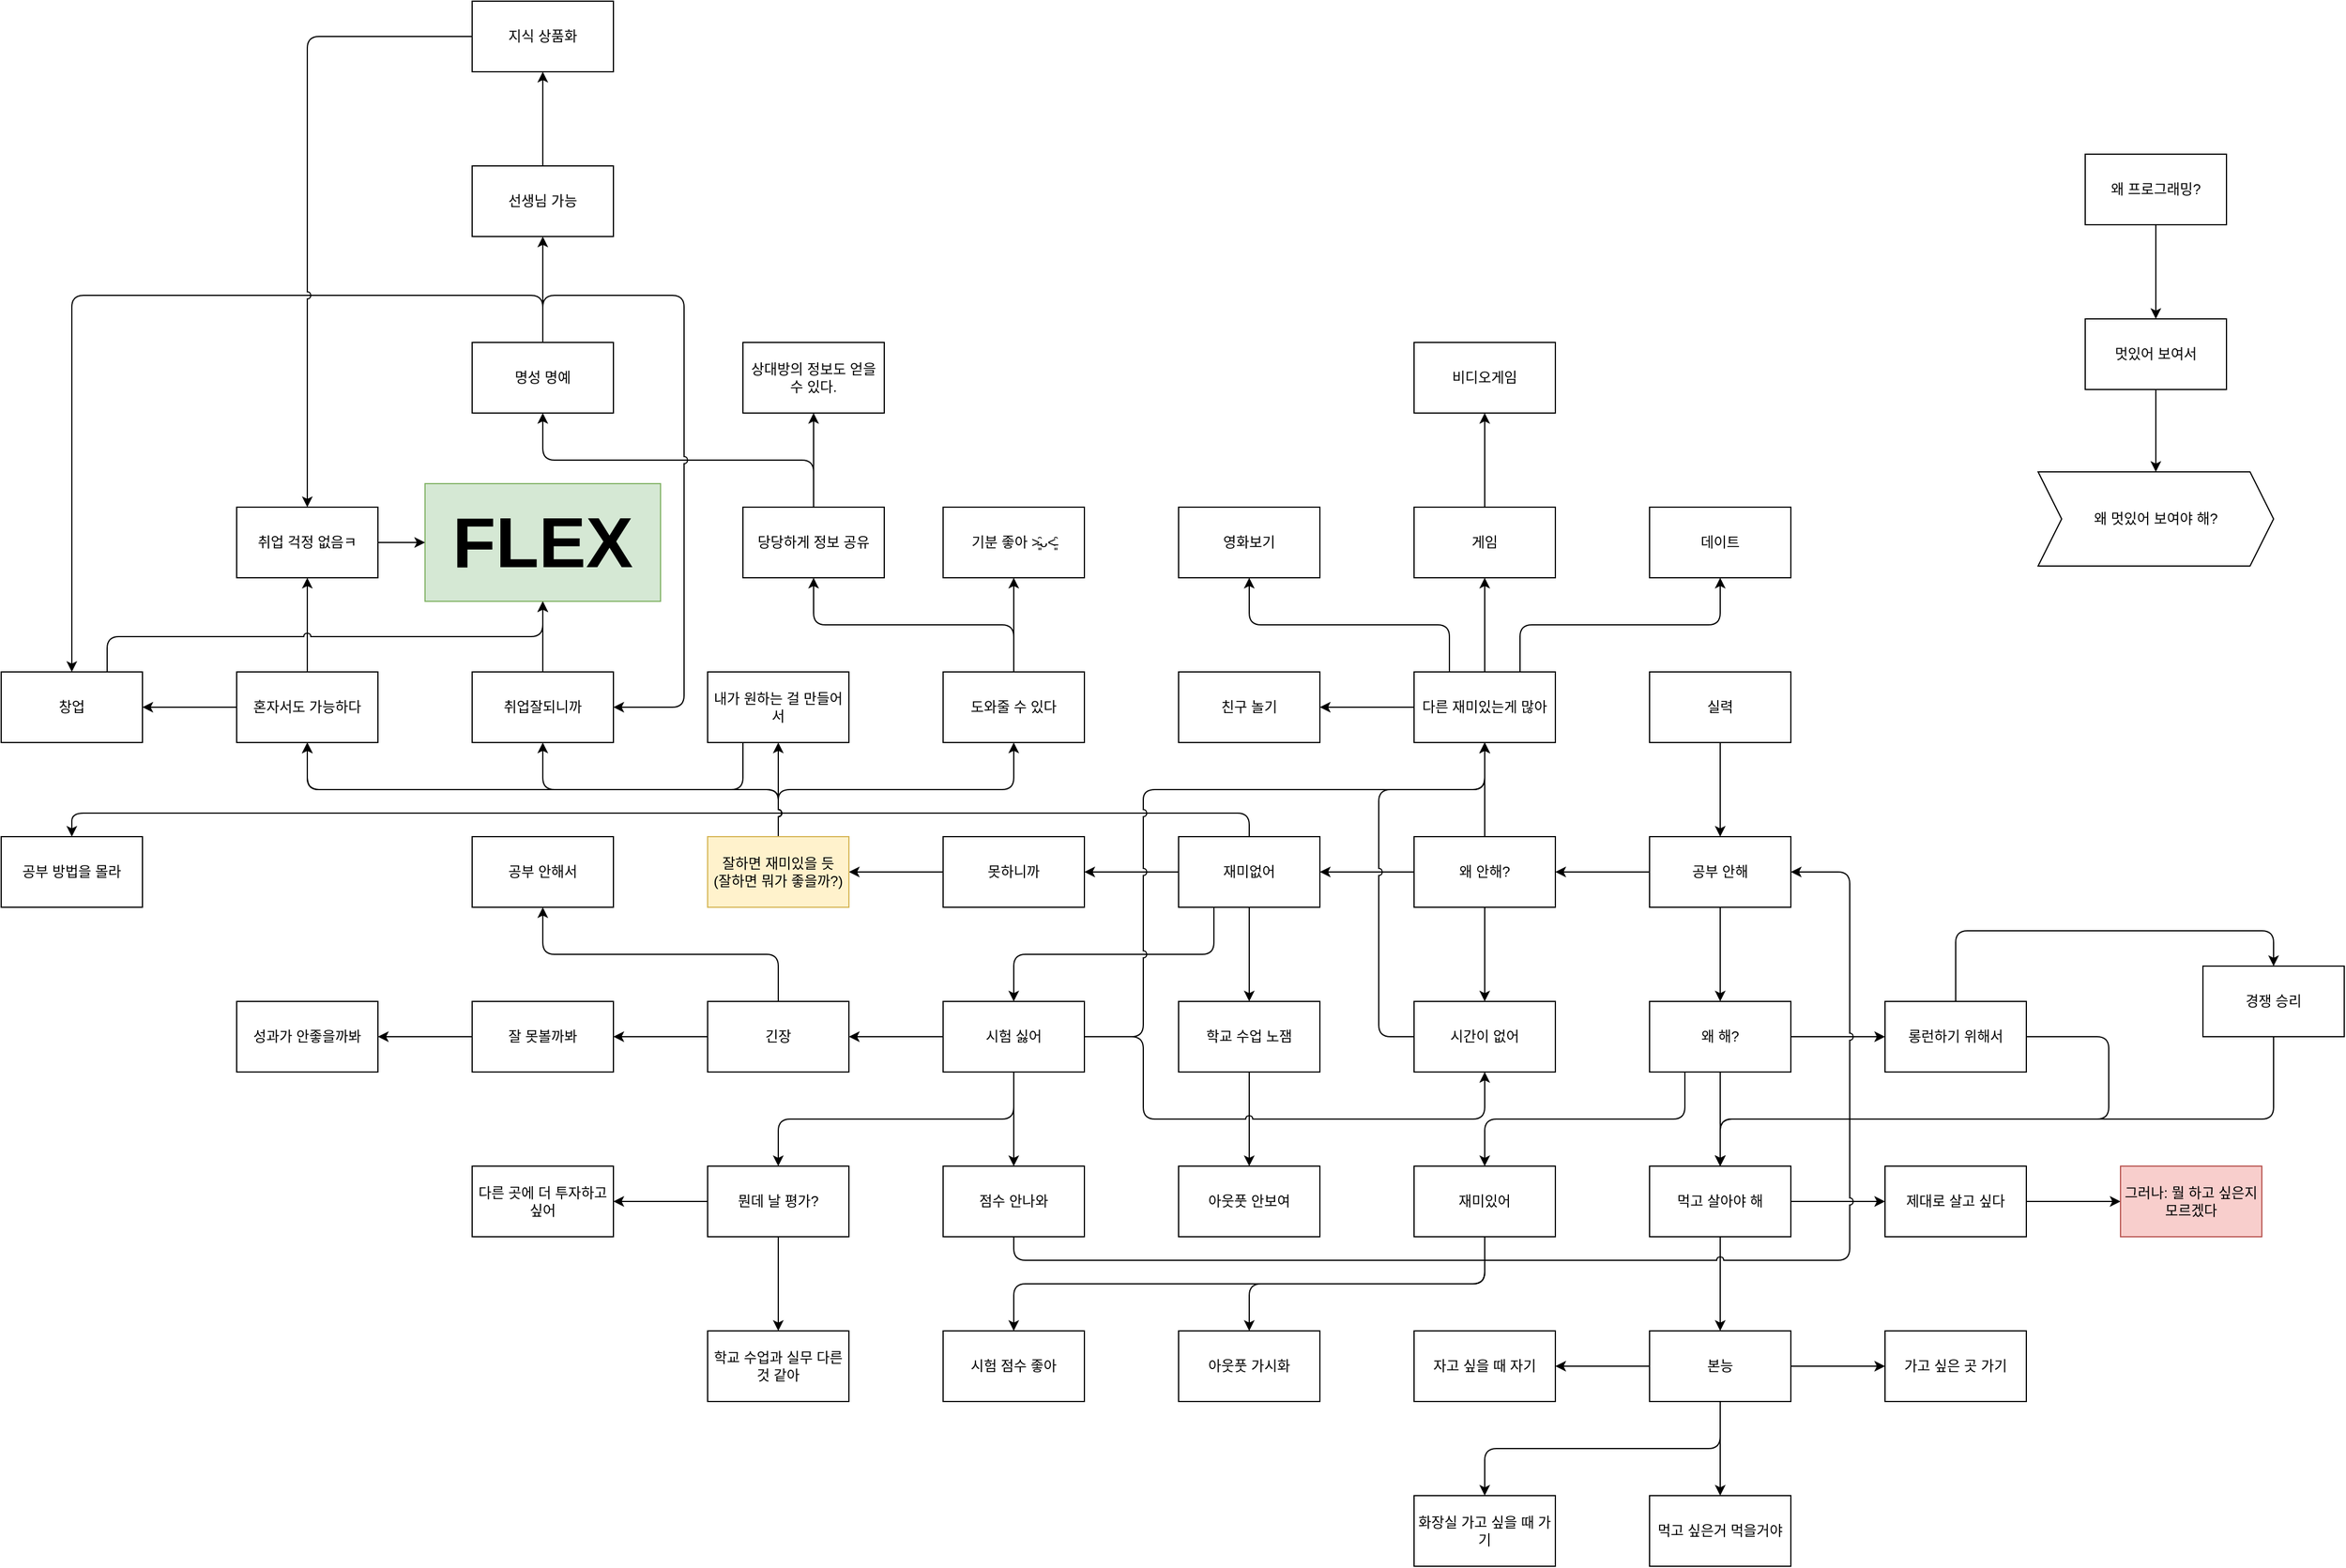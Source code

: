 <mxfile version="14.4.9" type="device"><diagram id="JPXVXQhIoLzRGJiNxMO3" name="Page-1"><mxGraphModel dx="5154" dy="897" grid="1" gridSize="10" guides="1" tooltips="1" connect="1" arrows="1" fold="1" page="1" pageScale="1" pageWidth="1200" pageHeight="1600" math="0" shadow="0"><root><mxCell id="0"/><mxCell id="1" value="Base" style="" parent="0"/><mxCell id="NRUyum9-wbXjrjiuYs28-211" value="List" style="" parent="0"/><mxCell id="NRUyum9-wbXjrjiuYs28-20" value="Title Bar" style="" parent="0"/><mxCell id="NRUyum9-wbXjrjiuYs28-54" value="Result View" style="" parent="0"/><mxCell id="NRUyum9-wbXjrjiuYs28-57" value="Player Bar" style="" parent="0"/><mxCell id="NRUyum9-wbXjrjiuYs28-207" value="Note" style="" parent="0"/><mxCell id="vNeQQAdPaqQqoG4cus8B-3" value="" style="edgeStyle=orthogonalEdgeStyle;rounded=0;orthogonalLoop=1;jettySize=auto;html=1;" parent="NRUyum9-wbXjrjiuYs28-207" source="vNeQQAdPaqQqoG4cus8B-1" target="vNeQQAdPaqQqoG4cus8B-2" edge="1"><mxGeometry relative="1" as="geometry"/></mxCell><mxCell id="vNeQQAdPaqQqoG4cus8B-1" value="실력" style="whiteSpace=wrap;html=1;" parent="NRUyum9-wbXjrjiuYs28-207" vertex="1"><mxGeometry x="-1310" y="660" width="120" height="60" as="geometry"/></mxCell><mxCell id="vNeQQAdPaqQqoG4cus8B-5" value="" style="edgeStyle=orthogonalEdgeStyle;rounded=0;orthogonalLoop=1;jettySize=auto;html=1;" parent="NRUyum9-wbXjrjiuYs28-207" source="vNeQQAdPaqQqoG4cus8B-2" target="vNeQQAdPaqQqoG4cus8B-4" edge="1"><mxGeometry relative="1" as="geometry"/></mxCell><mxCell id="vNeQQAdPaqQqoG4cus8B-7" value="" style="edgeStyle=orthogonalEdgeStyle;rounded=0;orthogonalLoop=1;jettySize=auto;html=1;" parent="NRUyum9-wbXjrjiuYs28-207" source="vNeQQAdPaqQqoG4cus8B-2" target="vNeQQAdPaqQqoG4cus8B-6" edge="1"><mxGeometry relative="1" as="geometry"/></mxCell><mxCell id="vNeQQAdPaqQqoG4cus8B-2" value="공부 안해" style="whiteSpace=wrap;html=1;" parent="NRUyum9-wbXjrjiuYs28-207" vertex="1"><mxGeometry x="-1310" y="800" width="120" height="60" as="geometry"/></mxCell><mxCell id="vNeQQAdPaqQqoG4cus8B-35" value="" style="edgeStyle=orthogonalEdgeStyle;rounded=1;orthogonalLoop=1;jettySize=auto;html=1;" parent="NRUyum9-wbXjrjiuYs28-207" source="vNeQQAdPaqQqoG4cus8B-4" target="vNeQQAdPaqQqoG4cus8B-34" edge="1"><mxGeometry relative="1" as="geometry"/></mxCell><mxCell id="vNeQQAdPaqQqoG4cus8B-37" value="" style="edgeStyle=orthogonalEdgeStyle;rounded=1;orthogonalLoop=1;jettySize=auto;html=1;" parent="NRUyum9-wbXjrjiuYs28-207" source="vNeQQAdPaqQqoG4cus8B-4" target="vNeQQAdPaqQqoG4cus8B-36" edge="1"><mxGeometry relative="1" as="geometry"/></mxCell><mxCell id="vNeQQAdPaqQqoG4cus8B-39" value="" style="edgeStyle=orthogonalEdgeStyle;rounded=1;orthogonalLoop=1;jettySize=auto;html=1;" parent="NRUyum9-wbXjrjiuYs28-207" source="vNeQQAdPaqQqoG4cus8B-4" target="vNeQQAdPaqQqoG4cus8B-38" edge="1"><mxGeometry relative="1" as="geometry"/></mxCell><mxCell id="vNeQQAdPaqQqoG4cus8B-4" value="왜 안해?" style="whiteSpace=wrap;html=1;" parent="NRUyum9-wbXjrjiuYs28-207" vertex="1"><mxGeometry x="-1510" y="800" width="120" height="60" as="geometry"/></mxCell><mxCell id="vNeQQAdPaqQqoG4cus8B-9" value="" style="edgeStyle=orthogonalEdgeStyle;rounded=0;orthogonalLoop=1;jettySize=auto;html=1;" parent="NRUyum9-wbXjrjiuYs28-207" source="vNeQQAdPaqQqoG4cus8B-6" target="vNeQQAdPaqQqoG4cus8B-8" edge="1"><mxGeometry relative="1" as="geometry"/></mxCell><mxCell id="vNeQQAdPaqQqoG4cus8B-28" value="" style="edgeStyle=orthogonalEdgeStyle;rounded=0;orthogonalLoop=1;jettySize=auto;html=1;" parent="NRUyum9-wbXjrjiuYs28-207" source="vNeQQAdPaqQqoG4cus8B-6" target="vNeQQAdPaqQqoG4cus8B-27" edge="1"><mxGeometry relative="1" as="geometry"/></mxCell><mxCell id="vNeQQAdPaqQqoG4cus8B-68" value="" style="edgeStyle=orthogonalEdgeStyle;rounded=1;jumpStyle=arc;orthogonalLoop=1;jettySize=auto;html=1;strokeColor=#000000;" parent="NRUyum9-wbXjrjiuYs28-207" source="vNeQQAdPaqQqoG4cus8B-6" target="vNeQQAdPaqQqoG4cus8B-69" edge="1"><mxGeometry relative="1" as="geometry"><mxPoint x="-1370" y="1090" as="targetPoint"/><Array as="points"><mxPoint x="-1280" y="1040"/><mxPoint x="-1450" y="1040"/></Array></mxGeometry></mxCell><mxCell id="vNeQQAdPaqQqoG4cus8B-6" value="왜 해?" style="whiteSpace=wrap;html=1;" parent="NRUyum9-wbXjrjiuYs28-207" vertex="1"><mxGeometry x="-1310" y="940" width="120" height="60" as="geometry"/></mxCell><mxCell id="vNeQQAdPaqQqoG4cus8B-11" value="" style="edgeStyle=orthogonalEdgeStyle;rounded=0;orthogonalLoop=1;jettySize=auto;html=1;" parent="NRUyum9-wbXjrjiuYs28-207" source="vNeQQAdPaqQqoG4cus8B-8" target="vNeQQAdPaqQqoG4cus8B-10" edge="1"><mxGeometry relative="1" as="geometry"/></mxCell><mxCell id="vNeQQAdPaqQqoG4cus8B-13" value="" style="edgeStyle=orthogonalEdgeStyle;rounded=0;orthogonalLoop=1;jettySize=auto;html=1;" parent="NRUyum9-wbXjrjiuYs28-207" source="vNeQQAdPaqQqoG4cus8B-8" target="vNeQQAdPaqQqoG4cus8B-12" edge="1"><mxGeometry relative="1" as="geometry"/></mxCell><mxCell id="vNeQQAdPaqQqoG4cus8B-8" value="먹고 살아야 해" style="whiteSpace=wrap;html=1;" parent="NRUyum9-wbXjrjiuYs28-207" vertex="1"><mxGeometry x="-1310" y="1080" width="120" height="60" as="geometry"/></mxCell><mxCell id="vNeQQAdPaqQqoG4cus8B-22" value="" style="edgeStyle=orthogonalEdgeStyle;rounded=0;orthogonalLoop=1;jettySize=auto;html=1;" parent="NRUyum9-wbXjrjiuYs28-207" source="vNeQQAdPaqQqoG4cus8B-10" target="vNeQQAdPaqQqoG4cus8B-21" edge="1"><mxGeometry relative="1" as="geometry"/></mxCell><mxCell id="vNeQQAdPaqQqoG4cus8B-24" value="" style="edgeStyle=orthogonalEdgeStyle;rounded=0;orthogonalLoop=1;jettySize=auto;html=1;" parent="NRUyum9-wbXjrjiuYs28-207" source="vNeQQAdPaqQqoG4cus8B-10" target="vNeQQAdPaqQqoG4cus8B-23" edge="1"><mxGeometry relative="1" as="geometry"/></mxCell><mxCell id="vNeQQAdPaqQqoG4cus8B-26" value="" style="edgeStyle=orthogonalEdgeStyle;rounded=0;orthogonalLoop=1;jettySize=auto;html=1;" parent="NRUyum9-wbXjrjiuYs28-207" source="vNeQQAdPaqQqoG4cus8B-10" target="vNeQQAdPaqQqoG4cus8B-25" edge="1"><mxGeometry relative="1" as="geometry"/></mxCell><mxCell id="vNeQQAdPaqQqoG4cus8B-131" style="edgeStyle=orthogonalEdgeStyle;rounded=1;jumpStyle=arc;orthogonalLoop=1;jettySize=auto;html=1;exitX=0.5;exitY=1;exitDx=0;exitDy=0;strokeColor=#000000;fontSize=12;" parent="NRUyum9-wbXjrjiuYs28-207" source="vNeQQAdPaqQqoG4cus8B-10" target="vNeQQAdPaqQqoG4cus8B-130" edge="1"><mxGeometry relative="1" as="geometry"/></mxCell><mxCell id="vNeQQAdPaqQqoG4cus8B-10" value="본능" style="whiteSpace=wrap;html=1;" parent="NRUyum9-wbXjrjiuYs28-207" vertex="1"><mxGeometry x="-1310" y="1220" width="120" height="60" as="geometry"/></mxCell><mxCell id="vNeQQAdPaqQqoG4cus8B-20" value="" style="edgeStyle=orthogonalEdgeStyle;rounded=0;orthogonalLoop=1;jettySize=auto;html=1;" parent="NRUyum9-wbXjrjiuYs28-207" source="vNeQQAdPaqQqoG4cus8B-12" target="vNeQQAdPaqQqoG4cus8B-19" edge="1"><mxGeometry relative="1" as="geometry"/></mxCell><mxCell id="vNeQQAdPaqQqoG4cus8B-12" value="제대로 살고 싶다" style="whiteSpace=wrap;html=1;" parent="NRUyum9-wbXjrjiuYs28-207" vertex="1"><mxGeometry x="-1110" y="1080" width="120" height="60" as="geometry"/></mxCell><mxCell id="vNeQQAdPaqQqoG4cus8B-16" value="" style="edgeStyle=orthogonalEdgeStyle;rounded=0;orthogonalLoop=1;jettySize=auto;html=1;" parent="NRUyum9-wbXjrjiuYs28-207" source="vNeQQAdPaqQqoG4cus8B-14" target="vNeQQAdPaqQqoG4cus8B-15" edge="1"><mxGeometry relative="1" as="geometry"/></mxCell><mxCell id="vNeQQAdPaqQqoG4cus8B-14" value="왜 프로그래밍?" style="whiteSpace=wrap;html=1;" parent="NRUyum9-wbXjrjiuYs28-207" vertex="1"><mxGeometry x="-940" y="220" width="120" height="60" as="geometry"/></mxCell><mxCell id="vNeQQAdPaqQqoG4cus8B-18" value="" style="edgeStyle=orthogonalEdgeStyle;rounded=0;orthogonalLoop=1;jettySize=auto;html=1;" parent="NRUyum9-wbXjrjiuYs28-207" source="vNeQQAdPaqQqoG4cus8B-15" target="vNeQQAdPaqQqoG4cus8B-17" edge="1"><mxGeometry relative="1" as="geometry"/></mxCell><mxCell id="vNeQQAdPaqQqoG4cus8B-15" value="멋있어 보여서" style="whiteSpace=wrap;html=1;" parent="NRUyum9-wbXjrjiuYs28-207" vertex="1"><mxGeometry x="-940" y="360" width="120" height="60" as="geometry"/></mxCell><mxCell id="vNeQQAdPaqQqoG4cus8B-17" value="왜 멋있어 보여야 해?" style="shape=step;perimeter=stepPerimeter;whiteSpace=wrap;html=1;fixedSize=1;" parent="NRUyum9-wbXjrjiuYs28-207" vertex="1"><mxGeometry x="-980" y="490" width="200" height="80" as="geometry"/></mxCell><mxCell id="vNeQQAdPaqQqoG4cus8B-19" value="그러나: 뭘 하고 싶은지 모르겠다" style="whiteSpace=wrap;html=1;fillColor=#f8cecc;strokeColor=#b85450;" parent="NRUyum9-wbXjrjiuYs28-207" vertex="1"><mxGeometry x="-910" y="1080" width="120" height="60" as="geometry"/></mxCell><mxCell id="vNeQQAdPaqQqoG4cus8B-21" value="먹고 싶은거 먹을거야" style="whiteSpace=wrap;html=1;" parent="NRUyum9-wbXjrjiuYs28-207" vertex="1"><mxGeometry x="-1310" y="1360" width="120" height="60" as="geometry"/></mxCell><mxCell id="vNeQQAdPaqQqoG4cus8B-23" value="가고 싶은 곳 가기" style="whiteSpace=wrap;html=1;" parent="NRUyum9-wbXjrjiuYs28-207" vertex="1"><mxGeometry x="-1110" y="1220" width="120" height="60" as="geometry"/></mxCell><mxCell id="vNeQQAdPaqQqoG4cus8B-25" value="자고 싶을 때 자기" style="whiteSpace=wrap;html=1;" parent="NRUyum9-wbXjrjiuYs28-207" vertex="1"><mxGeometry x="-1510" y="1220" width="120" height="60" as="geometry"/></mxCell><mxCell id="vNeQQAdPaqQqoG4cus8B-30" value="" style="edgeStyle=orthogonalEdgeStyle;rounded=1;orthogonalLoop=1;jettySize=auto;html=1;" parent="NRUyum9-wbXjrjiuYs28-207" source="vNeQQAdPaqQqoG4cus8B-27" target="vNeQQAdPaqQqoG4cus8B-8" edge="1"><mxGeometry relative="1" as="geometry"><mxPoint x="-910" y="970" as="targetPoint"/><Array as="points"><mxPoint x="-920" y="970"/><mxPoint x="-920" y="1040"/><mxPoint x="-1250" y="1040"/></Array></mxGeometry></mxCell><mxCell id="vNeQQAdPaqQqoG4cus8B-32" value="" style="edgeStyle=orthogonalEdgeStyle;rounded=1;orthogonalLoop=1;jettySize=auto;html=1;" parent="NRUyum9-wbXjrjiuYs28-207" source="vNeQQAdPaqQqoG4cus8B-27" target="vNeQQAdPaqQqoG4cus8B-31" edge="1"><mxGeometry relative="1" as="geometry"><Array as="points"><mxPoint x="-1050" y="880"/><mxPoint x="-780" y="880"/></Array></mxGeometry></mxCell><mxCell id="vNeQQAdPaqQqoG4cus8B-27" value="롱런하기 위해서" style="whiteSpace=wrap;html=1;" parent="NRUyum9-wbXjrjiuYs28-207" vertex="1"><mxGeometry x="-1110" y="940" width="120" height="60" as="geometry"/></mxCell><mxCell id="vNeQQAdPaqQqoG4cus8B-33" style="edgeStyle=orthogonalEdgeStyle;rounded=1;orthogonalLoop=1;jettySize=auto;html=1;exitX=0.5;exitY=1;exitDx=0;exitDy=0;" parent="NRUyum9-wbXjrjiuYs28-207" source="vNeQQAdPaqQqoG4cus8B-31" target="vNeQQAdPaqQqoG4cus8B-8" edge="1"><mxGeometry relative="1" as="geometry"><Array as="points"><mxPoint x="-780" y="1040"/><mxPoint x="-1250" y="1040"/></Array></mxGeometry></mxCell><mxCell id="vNeQQAdPaqQqoG4cus8B-31" value="경쟁 승리" style="whiteSpace=wrap;html=1;" parent="NRUyum9-wbXjrjiuYs28-207" vertex="1"><mxGeometry x="-840" y="910" width="120" height="60" as="geometry"/></mxCell><mxCell id="vNeQQAdPaqQqoG4cus8B-56" value="" style="edgeStyle=orthogonalEdgeStyle;rounded=1;jumpStyle=arc;orthogonalLoop=1;jettySize=auto;html=1;strokeColor=#000000;" parent="NRUyum9-wbXjrjiuYs28-207" source="vNeQQAdPaqQqoG4cus8B-34" target="vNeQQAdPaqQqoG4cus8B-55" edge="1"><mxGeometry relative="1" as="geometry"/></mxCell><mxCell id="vNeQQAdPaqQqoG4cus8B-60" value="" style="edgeStyle=orthogonalEdgeStyle;rounded=1;jumpStyle=arc;orthogonalLoop=1;jettySize=auto;html=1;strokeColor=#000000;" parent="NRUyum9-wbXjrjiuYs28-207" source="vNeQQAdPaqQqoG4cus8B-34" target="vNeQQAdPaqQqoG4cus8B-59" edge="1"><mxGeometry relative="1" as="geometry"/></mxCell><mxCell id="vNeQQAdPaqQqoG4cus8B-61" style="edgeStyle=orthogonalEdgeStyle;rounded=1;jumpStyle=arc;orthogonalLoop=1;jettySize=auto;html=1;exitX=0.25;exitY=1;exitDx=0;exitDy=0;strokeColor=#000000;" parent="NRUyum9-wbXjrjiuYs28-207" source="vNeQQAdPaqQqoG4cus8B-34" target="vNeQQAdPaqQqoG4cus8B-63" edge="1"><mxGeometry relative="1" as="geometry"><mxPoint x="-1840" y="950" as="targetPoint"/></mxGeometry></mxCell><mxCell id="vNeQQAdPaqQqoG4cus8B-132" value="" style="edgeStyle=orthogonalEdgeStyle;rounded=1;jumpStyle=arc;orthogonalLoop=1;jettySize=auto;html=1;strokeColor=#000000;fontSize=12;" parent="NRUyum9-wbXjrjiuYs28-207" source="vNeQQAdPaqQqoG4cus8B-34" target="vNeQQAdPaqQqoG4cus8B-133" edge="1"><mxGeometry relative="1" as="geometry"><mxPoint x="-2500" y="820" as="targetPoint"/><Array as="points"><mxPoint x="-1650" y="780"/><mxPoint x="-2650" y="780"/></Array></mxGeometry></mxCell><mxCell id="vNeQQAdPaqQqoG4cus8B-34" value="재미없어" style="whiteSpace=wrap;html=1;" parent="NRUyum9-wbXjrjiuYs28-207" vertex="1"><mxGeometry x="-1710" y="800" width="120" height="60" as="geometry"/></mxCell><mxCell id="vNeQQAdPaqQqoG4cus8B-54" style="edgeStyle=orthogonalEdgeStyle;rounded=1;orthogonalLoop=1;jettySize=auto;html=1;exitX=0;exitY=0.5;exitDx=0;exitDy=0;jumpStyle=arc;" parent="NRUyum9-wbXjrjiuYs28-207" source="vNeQQAdPaqQqoG4cus8B-36" target="vNeQQAdPaqQqoG4cus8B-38" edge="1"><mxGeometry relative="1" as="geometry"><Array as="points"><mxPoint x="-1540" y="970"/><mxPoint x="-1540" y="760"/><mxPoint x="-1450" y="760"/></Array></mxGeometry></mxCell><mxCell id="vNeQQAdPaqQqoG4cus8B-36" value="시간이 없어" style="whiteSpace=wrap;html=1;" parent="NRUyum9-wbXjrjiuYs28-207" vertex="1"><mxGeometry x="-1510" y="940" width="120" height="60" as="geometry"/></mxCell><mxCell id="vNeQQAdPaqQqoG4cus8B-42" value="" style="edgeStyle=orthogonalEdgeStyle;rounded=1;orthogonalLoop=1;jettySize=auto;html=1;" parent="NRUyum9-wbXjrjiuYs28-207" source="vNeQQAdPaqQqoG4cus8B-38" target="vNeQQAdPaqQqoG4cus8B-41" edge="1"><mxGeometry relative="1" as="geometry"/></mxCell><mxCell id="vNeQQAdPaqQqoG4cus8B-48" value="" style="edgeStyle=orthogonalEdgeStyle;rounded=1;orthogonalLoop=1;jettySize=auto;html=1;" parent="NRUyum9-wbXjrjiuYs28-207" source="vNeQQAdPaqQqoG4cus8B-38" target="vNeQQAdPaqQqoG4cus8B-47" edge="1"><mxGeometry relative="1" as="geometry"/></mxCell><mxCell id="vNeQQAdPaqQqoG4cus8B-50" style="edgeStyle=orthogonalEdgeStyle;rounded=1;orthogonalLoop=1;jettySize=auto;html=1;exitX=0.25;exitY=0;exitDx=0;exitDy=0;" parent="NRUyum9-wbXjrjiuYs28-207" source="vNeQQAdPaqQqoG4cus8B-38" target="vNeQQAdPaqQqoG4cus8B-51" edge="1"><mxGeometry relative="1" as="geometry"><mxPoint x="-1650" y="580" as="targetPoint"/></mxGeometry></mxCell><mxCell id="vNeQQAdPaqQqoG4cus8B-53" style="edgeStyle=orthogonalEdgeStyle;rounded=1;orthogonalLoop=1;jettySize=auto;html=1;exitX=0.75;exitY=0;exitDx=0;exitDy=0;" parent="NRUyum9-wbXjrjiuYs28-207" source="vNeQQAdPaqQqoG4cus8B-38" target="vNeQQAdPaqQqoG4cus8B-52" edge="1"><mxGeometry relative="1" as="geometry"/></mxCell><mxCell id="vNeQQAdPaqQqoG4cus8B-38" value="다른 재미있는게 많아" style="whiteSpace=wrap;html=1;" parent="NRUyum9-wbXjrjiuYs28-207" vertex="1"><mxGeometry x="-1510" y="660" width="120" height="60" as="geometry"/></mxCell><mxCell id="vNeQQAdPaqQqoG4cus8B-44" value="" style="edgeStyle=orthogonalEdgeStyle;rounded=1;orthogonalLoop=1;jettySize=auto;html=1;" parent="NRUyum9-wbXjrjiuYs28-207" source="vNeQQAdPaqQqoG4cus8B-41" target="vNeQQAdPaqQqoG4cus8B-43" edge="1"><mxGeometry relative="1" as="geometry"/></mxCell><mxCell id="vNeQQAdPaqQqoG4cus8B-41" value="게임" style="whiteSpace=wrap;html=1;" parent="NRUyum9-wbXjrjiuYs28-207" vertex="1"><mxGeometry x="-1510" y="520" width="120" height="60" as="geometry"/></mxCell><mxCell id="vNeQQAdPaqQqoG4cus8B-43" value="비디오게임" style="whiteSpace=wrap;html=1;" parent="NRUyum9-wbXjrjiuYs28-207" vertex="1"><mxGeometry x="-1510" y="380" width="120" height="60" as="geometry"/></mxCell><mxCell id="vNeQQAdPaqQqoG4cus8B-47" value="친구 놀기" style="whiteSpace=wrap;html=1;" parent="NRUyum9-wbXjrjiuYs28-207" vertex="1"><mxGeometry x="-1710" y="660" width="120" height="60" as="geometry"/></mxCell><mxCell id="vNeQQAdPaqQqoG4cus8B-51" value="영화보기" style="whiteSpace=wrap;html=1;" parent="NRUyum9-wbXjrjiuYs28-207" vertex="1"><mxGeometry x="-1710" y="520" width="120" height="60" as="geometry"/></mxCell><mxCell id="vNeQQAdPaqQqoG4cus8B-52" value="데이트" style="whiteSpace=wrap;html=1;" parent="NRUyum9-wbXjrjiuYs28-207" vertex="1"><mxGeometry x="-1310" y="520" width="120" height="60" as="geometry"/></mxCell><mxCell id="vNeQQAdPaqQqoG4cus8B-58" value="" style="edgeStyle=orthogonalEdgeStyle;rounded=1;jumpStyle=arc;orthogonalLoop=1;jettySize=auto;html=1;strokeColor=#000000;" parent="NRUyum9-wbXjrjiuYs28-207" source="vNeQQAdPaqQqoG4cus8B-55" target="vNeQQAdPaqQqoG4cus8B-57" edge="1"><mxGeometry relative="1" as="geometry"/></mxCell><mxCell id="vNeQQAdPaqQqoG4cus8B-55" value="못하니까" style="whiteSpace=wrap;html=1;" parent="NRUyum9-wbXjrjiuYs28-207" vertex="1"><mxGeometry x="-1910" y="800" width="120" height="60" as="geometry"/></mxCell><mxCell id="vNeQQAdPaqQqoG4cus8B-96" style="edgeStyle=orthogonalEdgeStyle;rounded=1;jumpStyle=arc;orthogonalLoop=1;jettySize=auto;html=1;exitX=0.5;exitY=0;exitDx=0;exitDy=0;strokeColor=#000000;" parent="NRUyum9-wbXjrjiuYs28-207" source="vNeQQAdPaqQqoG4cus8B-57" target="vNeQQAdPaqQqoG4cus8B-95" edge="1"><mxGeometry relative="1" as="geometry"/></mxCell><mxCell id="vNeQQAdPaqQqoG4cus8B-98" style="edgeStyle=orthogonalEdgeStyle;rounded=1;jumpStyle=arc;orthogonalLoop=1;jettySize=auto;html=1;exitX=0.5;exitY=0;exitDx=0;exitDy=0;strokeColor=#000000;" parent="NRUyum9-wbXjrjiuYs28-207" source="vNeQQAdPaqQqoG4cus8B-57" target="vNeQQAdPaqQqoG4cus8B-97" edge="1"><mxGeometry relative="1" as="geometry"/></mxCell><mxCell id="vNeQQAdPaqQqoG4cus8B-102" style="edgeStyle=orthogonalEdgeStyle;rounded=1;jumpStyle=arc;orthogonalLoop=1;jettySize=auto;html=1;exitX=0.5;exitY=0;exitDx=0;exitDy=0;strokeColor=#000000;fontSize=12;" parent="NRUyum9-wbXjrjiuYs28-207" source="vNeQQAdPaqQqoG4cus8B-57" target="vNeQQAdPaqQqoG4cus8B-101" edge="1"><mxGeometry relative="1" as="geometry"/></mxCell><mxCell id="vNeQQAdPaqQqoG4cus8B-104" style="edgeStyle=orthogonalEdgeStyle;rounded=1;jumpStyle=arc;orthogonalLoop=1;jettySize=auto;html=1;exitX=0.5;exitY=0;exitDx=0;exitDy=0;strokeColor=#000000;fontSize=12;" parent="NRUyum9-wbXjrjiuYs28-207" source="vNeQQAdPaqQqoG4cus8B-57" target="vNeQQAdPaqQqoG4cus8B-103" edge="1"><mxGeometry relative="1" as="geometry"/></mxCell><mxCell id="vNeQQAdPaqQqoG4cus8B-57" value="잘하면 재미있을 듯&lt;br&gt;(잘하면 뭐가 좋을까?)" style="whiteSpace=wrap;html=1;fillColor=#fff2cc;strokeColor=#d6b656;" parent="NRUyum9-wbXjrjiuYs28-207" vertex="1"><mxGeometry x="-2110" y="800" width="120" height="60" as="geometry"/></mxCell><mxCell id="vNeQQAdPaqQqoG4cus8B-65" value="" style="edgeStyle=orthogonalEdgeStyle;rounded=1;jumpStyle=arc;orthogonalLoop=1;jettySize=auto;html=1;strokeColor=#000000;" parent="NRUyum9-wbXjrjiuYs28-207" source="vNeQQAdPaqQqoG4cus8B-59" target="vNeQQAdPaqQqoG4cus8B-64" edge="1"><mxGeometry relative="1" as="geometry"/></mxCell><mxCell id="vNeQQAdPaqQqoG4cus8B-59" value="학교 수업 노잼" style="whiteSpace=wrap;html=1;" parent="NRUyum9-wbXjrjiuYs28-207" vertex="1"><mxGeometry x="-1710" y="940" width="120" height="60" as="geometry"/></mxCell><mxCell id="vNeQQAdPaqQqoG4cus8B-76" value="" style="edgeStyle=orthogonalEdgeStyle;rounded=1;jumpStyle=arc;orthogonalLoop=1;jettySize=auto;html=1;strokeColor=#000000;" parent="NRUyum9-wbXjrjiuYs28-207" source="vNeQQAdPaqQqoG4cus8B-63" target="vNeQQAdPaqQqoG4cus8B-75" edge="1"><mxGeometry relative="1" as="geometry"/></mxCell><mxCell id="vNeQQAdPaqQqoG4cus8B-78" value="" style="edgeStyle=orthogonalEdgeStyle;rounded=1;jumpStyle=arc;orthogonalLoop=1;jettySize=auto;html=1;strokeColor=#000000;" parent="NRUyum9-wbXjrjiuYs28-207" source="vNeQQAdPaqQqoG4cus8B-63" target="vNeQQAdPaqQqoG4cus8B-77" edge="1"><mxGeometry relative="1" as="geometry"/></mxCell><mxCell id="vNeQQAdPaqQqoG4cus8B-80" style="edgeStyle=orthogonalEdgeStyle;rounded=1;jumpStyle=arc;orthogonalLoop=1;jettySize=auto;html=1;exitX=0.5;exitY=1;exitDx=0;exitDy=0;strokeColor=#000000;" parent="NRUyum9-wbXjrjiuYs28-207" source="vNeQQAdPaqQqoG4cus8B-63" target="vNeQQAdPaqQqoG4cus8B-79" edge="1"><mxGeometry relative="1" as="geometry"/></mxCell><mxCell id="vNeQQAdPaqQqoG4cus8B-81" style="edgeStyle=orthogonalEdgeStyle;rounded=1;jumpStyle=arc;orthogonalLoop=1;jettySize=auto;html=1;strokeColor=#000000;" parent="NRUyum9-wbXjrjiuYs28-207" source="vNeQQAdPaqQqoG4cus8B-63" target="vNeQQAdPaqQqoG4cus8B-38" edge="1"><mxGeometry relative="1" as="geometry"><Array as="points"><mxPoint x="-1740" y="970"/><mxPoint x="-1740" y="760"/><mxPoint x="-1450" y="760"/></Array></mxGeometry></mxCell><mxCell id="vNeQQAdPaqQqoG4cus8B-82" style="edgeStyle=orthogonalEdgeStyle;rounded=1;jumpStyle=arc;orthogonalLoop=1;jettySize=auto;html=1;exitX=1;exitY=0.5;exitDx=0;exitDy=0;strokeColor=#000000;" parent="NRUyum9-wbXjrjiuYs28-207" source="vNeQQAdPaqQqoG4cus8B-63" target="vNeQQAdPaqQqoG4cus8B-36" edge="1"><mxGeometry relative="1" as="geometry"><Array as="points"><mxPoint x="-1740" y="970"/><mxPoint x="-1740" y="1040"/><mxPoint x="-1450" y="1040"/></Array></mxGeometry></mxCell><mxCell id="vNeQQAdPaqQqoG4cus8B-63" value="시험 싫어" style="whiteSpace=wrap;html=1;" parent="NRUyum9-wbXjrjiuYs28-207" vertex="1"><mxGeometry x="-1910" y="940" width="120" height="60" as="geometry"/></mxCell><mxCell id="vNeQQAdPaqQqoG4cus8B-64" value="아웃풋 안보여" style="whiteSpace=wrap;html=1;" parent="NRUyum9-wbXjrjiuYs28-207" vertex="1"><mxGeometry x="-1710" y="1080" width="120" height="60" as="geometry"/></mxCell><mxCell id="vNeQQAdPaqQqoG4cus8B-71" style="edgeStyle=orthogonalEdgeStyle;rounded=1;jumpStyle=arc;orthogonalLoop=1;jettySize=auto;html=1;exitX=0.5;exitY=1;exitDx=0;exitDy=0;strokeColor=#000000;" parent="NRUyum9-wbXjrjiuYs28-207" source="vNeQQAdPaqQqoG4cus8B-69" target="vNeQQAdPaqQqoG4cus8B-72" edge="1"><mxGeometry relative="1" as="geometry"><mxPoint x="-1650" y="1200" as="targetPoint"/><Array as="points"><mxPoint x="-1450" y="1180"/><mxPoint x="-1650" y="1180"/></Array></mxGeometry></mxCell><mxCell id="vNeQQAdPaqQqoG4cus8B-74" style="edgeStyle=orthogonalEdgeStyle;rounded=1;jumpStyle=arc;orthogonalLoop=1;jettySize=auto;html=1;strokeColor=#000000;" parent="NRUyum9-wbXjrjiuYs28-207" source="vNeQQAdPaqQqoG4cus8B-69" target="vNeQQAdPaqQqoG4cus8B-73" edge="1"><mxGeometry relative="1" as="geometry"><Array as="points"><mxPoint x="-1450" y="1180"/><mxPoint x="-1850" y="1180"/></Array></mxGeometry></mxCell><mxCell id="vNeQQAdPaqQqoG4cus8B-69" value="재미있어" style="whiteSpace=wrap;html=1;" parent="NRUyum9-wbXjrjiuYs28-207" vertex="1"><mxGeometry x="-1510" y="1080" width="120" height="60" as="geometry"/></mxCell><mxCell id="vNeQQAdPaqQqoG4cus8B-72" value="아웃풋 가시화" style="whiteSpace=wrap;html=1;" parent="NRUyum9-wbXjrjiuYs28-207" vertex="1"><mxGeometry x="-1710" y="1220" width="120" height="60" as="geometry"/></mxCell><mxCell id="vNeQQAdPaqQqoG4cus8B-73" value="시험 점수 좋아" style="whiteSpace=wrap;html=1;" parent="NRUyum9-wbXjrjiuYs28-207" vertex="1"><mxGeometry x="-1910" y="1220" width="120" height="60" as="geometry"/></mxCell><mxCell id="vNeQQAdPaqQqoG4cus8B-94" style="edgeStyle=orthogonalEdgeStyle;rounded=1;jumpStyle=arc;orthogonalLoop=1;jettySize=auto;html=1;strokeColor=#000000;" parent="NRUyum9-wbXjrjiuYs28-207" source="vNeQQAdPaqQqoG4cus8B-75" target="vNeQQAdPaqQqoG4cus8B-2" edge="1"><mxGeometry relative="1" as="geometry"><Array as="points"><mxPoint x="-1850" y="1160"/><mxPoint x="-1140" y="1160"/><mxPoint x="-1140" y="830"/></Array></mxGeometry></mxCell><mxCell id="vNeQQAdPaqQqoG4cus8B-75" value="점수 안나와" style="whiteSpace=wrap;html=1;" parent="NRUyum9-wbXjrjiuYs28-207" vertex="1"><mxGeometry x="-1910" y="1080" width="120" height="60" as="geometry"/></mxCell><mxCell id="vNeQQAdPaqQqoG4cus8B-88" value="" style="edgeStyle=orthogonalEdgeStyle;rounded=1;jumpStyle=arc;orthogonalLoop=1;jettySize=auto;html=1;strokeColor=#000000;" parent="NRUyum9-wbXjrjiuYs28-207" source="vNeQQAdPaqQqoG4cus8B-77" target="vNeQQAdPaqQqoG4cus8B-87" edge="1"><mxGeometry relative="1" as="geometry"/></mxCell><mxCell id="vNeQQAdPaqQqoG4cus8B-90" style="edgeStyle=orthogonalEdgeStyle;rounded=1;jumpStyle=arc;orthogonalLoop=1;jettySize=auto;html=1;exitX=0.5;exitY=0;exitDx=0;exitDy=0;strokeColor=#000000;" parent="NRUyum9-wbXjrjiuYs28-207" source="vNeQQAdPaqQqoG4cus8B-77" target="vNeQQAdPaqQqoG4cus8B-89" edge="1"><mxGeometry relative="1" as="geometry"/></mxCell><mxCell id="vNeQQAdPaqQqoG4cus8B-77" value="긴장" style="whiteSpace=wrap;html=1;" parent="NRUyum9-wbXjrjiuYs28-207" vertex="1"><mxGeometry x="-2110" y="940" width="120" height="60" as="geometry"/></mxCell><mxCell id="vNeQQAdPaqQqoG4cus8B-84" value="" style="edgeStyle=orthogonalEdgeStyle;rounded=1;jumpStyle=arc;orthogonalLoop=1;jettySize=auto;html=1;strokeColor=#000000;" parent="NRUyum9-wbXjrjiuYs28-207" source="vNeQQAdPaqQqoG4cus8B-79" target="vNeQQAdPaqQqoG4cus8B-83" edge="1"><mxGeometry relative="1" as="geometry"/></mxCell><mxCell id="vNeQQAdPaqQqoG4cus8B-86" value="" style="edgeStyle=orthogonalEdgeStyle;rounded=1;jumpStyle=arc;orthogonalLoop=1;jettySize=auto;html=1;strokeColor=#000000;" parent="NRUyum9-wbXjrjiuYs28-207" source="vNeQQAdPaqQqoG4cus8B-79" target="vNeQQAdPaqQqoG4cus8B-85" edge="1"><mxGeometry relative="1" as="geometry"/></mxCell><mxCell id="vNeQQAdPaqQqoG4cus8B-79" value="뭔데 날 평가?" style="whiteSpace=wrap;html=1;" parent="NRUyum9-wbXjrjiuYs28-207" vertex="1"><mxGeometry x="-2110" y="1080" width="120" height="60" as="geometry"/></mxCell><mxCell id="vNeQQAdPaqQqoG4cus8B-83" value="학교 수업과 실무 다른 것 같아" style="whiteSpace=wrap;html=1;" parent="NRUyum9-wbXjrjiuYs28-207" vertex="1"><mxGeometry x="-2110" y="1220" width="120" height="60" as="geometry"/></mxCell><mxCell id="vNeQQAdPaqQqoG4cus8B-85" value="다른 곳에 더 투자하고 싶어" style="whiteSpace=wrap;html=1;" parent="NRUyum9-wbXjrjiuYs28-207" vertex="1"><mxGeometry x="-2310" y="1080" width="120" height="60" as="geometry"/></mxCell><mxCell id="vNeQQAdPaqQqoG4cus8B-92" value="" style="edgeStyle=orthogonalEdgeStyle;rounded=1;jumpStyle=arc;orthogonalLoop=1;jettySize=auto;html=1;strokeColor=#000000;" parent="NRUyum9-wbXjrjiuYs28-207" source="vNeQQAdPaqQqoG4cus8B-87" target="vNeQQAdPaqQqoG4cus8B-91" edge="1"><mxGeometry relative="1" as="geometry"/></mxCell><mxCell id="vNeQQAdPaqQqoG4cus8B-87" value="잘 못볼까봐" style="whiteSpace=wrap;html=1;" parent="NRUyum9-wbXjrjiuYs28-207" vertex="1"><mxGeometry x="-2310" y="940" width="120" height="60" as="geometry"/></mxCell><mxCell id="vNeQQAdPaqQqoG4cus8B-89" value="공부 안해서" style="whiteSpace=wrap;html=1;" parent="NRUyum9-wbXjrjiuYs28-207" vertex="1"><mxGeometry x="-2310" y="800" width="120" height="60" as="geometry"/></mxCell><mxCell id="vNeQQAdPaqQqoG4cus8B-91" value="성과가 안좋을까봐" style="whiteSpace=wrap;html=1;" parent="NRUyum9-wbXjrjiuYs28-207" vertex="1"><mxGeometry x="-2510" y="940" width="120" height="60" as="geometry"/></mxCell><mxCell id="vNeQQAdPaqQqoG4cus8B-108" style="edgeStyle=orthogonalEdgeStyle;rounded=1;jumpStyle=arc;orthogonalLoop=1;jettySize=auto;html=1;exitX=0.25;exitY=1;exitDx=0;exitDy=0;strokeColor=#000000;fontSize=12;" parent="NRUyum9-wbXjrjiuYs28-207" source="vNeQQAdPaqQqoG4cus8B-95" target="vNeQQAdPaqQqoG4cus8B-103" edge="1"><mxGeometry relative="1" as="geometry"><Array as="points"><mxPoint x="-2080" y="760"/><mxPoint x="-2450" y="760"/></Array></mxGeometry></mxCell><mxCell id="vNeQQAdPaqQqoG4cus8B-95" value="내가 원하는 걸 만들어서" style="whiteSpace=wrap;html=1;" parent="NRUyum9-wbXjrjiuYs28-207" vertex="1"><mxGeometry x="-2110" y="660" width="120" height="60" as="geometry"/></mxCell><mxCell id="vNeQQAdPaqQqoG4cus8B-100" value="" style="edgeStyle=orthogonalEdgeStyle;rounded=1;jumpStyle=arc;orthogonalLoop=1;jettySize=auto;html=1;strokeColor=#000000;" parent="NRUyum9-wbXjrjiuYs28-207" source="vNeQQAdPaqQqoG4cus8B-97" target="vNeQQAdPaqQqoG4cus8B-99" edge="1"><mxGeometry relative="1" as="geometry"/></mxCell><mxCell id="vNeQQAdPaqQqoG4cus8B-97" value="취업잘되니까" style="whiteSpace=wrap;html=1;" parent="NRUyum9-wbXjrjiuYs28-207" vertex="1"><mxGeometry x="-2310" y="660" width="120" height="60" as="geometry"/></mxCell><mxCell id="vNeQQAdPaqQqoG4cus8B-99" value="FLEX" style="whiteSpace=wrap;html=1;fontStyle=1;fontSize=60;fillColor=#d5e8d4;strokeColor=#82b366;" parent="NRUyum9-wbXjrjiuYs28-207" vertex="1"><mxGeometry x="-2350" y="500" width="200" height="100" as="geometry"/></mxCell><mxCell id="vNeQQAdPaqQqoG4cus8B-115" value="" style="edgeStyle=orthogonalEdgeStyle;rounded=1;jumpStyle=arc;orthogonalLoop=1;jettySize=auto;html=1;strokeColor=#000000;fontSize=60;" parent="NRUyum9-wbXjrjiuYs28-207" source="vNeQQAdPaqQqoG4cus8B-101" target="vNeQQAdPaqQqoG4cus8B-114" edge="1"><mxGeometry relative="1" as="geometry"/></mxCell><mxCell id="vNeQQAdPaqQqoG4cus8B-117" style="edgeStyle=orthogonalEdgeStyle;rounded=1;jumpStyle=arc;orthogonalLoop=1;jettySize=auto;html=1;exitX=0.5;exitY=0;exitDx=0;exitDy=0;strokeColor=#000000;fontSize=12;" parent="NRUyum9-wbXjrjiuYs28-207" source="vNeQQAdPaqQqoG4cus8B-101" target="vNeQQAdPaqQqoG4cus8B-116" edge="1"><mxGeometry relative="1" as="geometry"/></mxCell><mxCell id="vNeQQAdPaqQqoG4cus8B-101" value="도와줄 수 있다" style="whiteSpace=wrap;html=1;fontSize=12;" parent="NRUyum9-wbXjrjiuYs28-207" vertex="1"><mxGeometry x="-1910" y="660" width="120" height="60" as="geometry"/></mxCell><mxCell id="vNeQQAdPaqQqoG4cus8B-106" value="" style="edgeStyle=orthogonalEdgeStyle;rounded=1;jumpStyle=arc;orthogonalLoop=1;jettySize=auto;html=1;strokeColor=#000000;fontSize=12;" parent="NRUyum9-wbXjrjiuYs28-207" source="vNeQQAdPaqQqoG4cus8B-103" target="vNeQQAdPaqQqoG4cus8B-105" edge="1"><mxGeometry relative="1" as="geometry"/></mxCell><mxCell id="vNeQQAdPaqQqoG4cus8B-112" value="" style="edgeStyle=orthogonalEdgeStyle;rounded=1;jumpStyle=arc;orthogonalLoop=1;jettySize=auto;html=1;strokeColor=#000000;fontSize=12;" parent="NRUyum9-wbXjrjiuYs28-207" source="vNeQQAdPaqQqoG4cus8B-103" target="vNeQQAdPaqQqoG4cus8B-111" edge="1"><mxGeometry relative="1" as="geometry"/></mxCell><mxCell id="vNeQQAdPaqQqoG4cus8B-103" value="혼자서도 가능하다" style="whiteSpace=wrap;html=1;fontSize=12;" parent="NRUyum9-wbXjrjiuYs28-207" vertex="1"><mxGeometry x="-2510" y="660" width="120" height="60" as="geometry"/></mxCell><mxCell id="vNeQQAdPaqQqoG4cus8B-107" value="" style="edgeStyle=orthogonalEdgeStyle;rounded=1;jumpStyle=arc;orthogonalLoop=1;jettySize=auto;html=1;strokeColor=#000000;fontSize=12;" parent="NRUyum9-wbXjrjiuYs28-207" source="vNeQQAdPaqQqoG4cus8B-105" target="vNeQQAdPaqQqoG4cus8B-99" edge="1"><mxGeometry relative="1" as="geometry"/></mxCell><mxCell id="vNeQQAdPaqQqoG4cus8B-105" value="취업 걱정 없음ㅋ" style="whiteSpace=wrap;html=1;" parent="NRUyum9-wbXjrjiuYs28-207" vertex="1"><mxGeometry x="-2510" y="520" width="120" height="60" as="geometry"/></mxCell><mxCell id="vNeQQAdPaqQqoG4cus8B-113" style="edgeStyle=orthogonalEdgeStyle;rounded=1;jumpStyle=arc;orthogonalLoop=1;jettySize=auto;html=1;strokeColor=#000000;fontSize=12;" parent="NRUyum9-wbXjrjiuYs28-207" source="vNeQQAdPaqQqoG4cus8B-111" target="vNeQQAdPaqQqoG4cus8B-99" edge="1"><mxGeometry relative="1" as="geometry"><Array as="points"><mxPoint x="-2620" y="630"/><mxPoint x="-2250" y="630"/></Array></mxGeometry></mxCell><mxCell id="vNeQQAdPaqQqoG4cus8B-111" value="창업" style="whiteSpace=wrap;html=1;" parent="NRUyum9-wbXjrjiuYs28-207" vertex="1"><mxGeometry x="-2710" y="660" width="120" height="60" as="geometry"/></mxCell><mxCell id="vNeQQAdPaqQqoG4cus8B-114" value="기분 좋아 ˃̵͈̑ᴗ˂̵͈̑" style="whiteSpace=wrap;html=1;" parent="NRUyum9-wbXjrjiuYs28-207" vertex="1"><mxGeometry x="-1910" y="520" width="120" height="60" as="geometry"/></mxCell><mxCell id="vNeQQAdPaqQqoG4cus8B-119" value="" style="edgeStyle=orthogonalEdgeStyle;rounded=1;jumpStyle=arc;orthogonalLoop=1;jettySize=auto;html=1;strokeColor=#000000;fontSize=12;" parent="NRUyum9-wbXjrjiuYs28-207" source="vNeQQAdPaqQqoG4cus8B-116" target="vNeQQAdPaqQqoG4cus8B-118" edge="1"><mxGeometry relative="1" as="geometry"/></mxCell><mxCell id="vNeQQAdPaqQqoG4cus8B-121" style="edgeStyle=orthogonalEdgeStyle;rounded=1;jumpStyle=arc;orthogonalLoop=1;jettySize=auto;html=1;exitX=0.5;exitY=0;exitDx=0;exitDy=0;strokeColor=#000000;fontSize=12;" parent="NRUyum9-wbXjrjiuYs28-207" source="vNeQQAdPaqQqoG4cus8B-116" target="vNeQQAdPaqQqoG4cus8B-120" edge="1"><mxGeometry relative="1" as="geometry"/></mxCell><mxCell id="vNeQQAdPaqQqoG4cus8B-116" value="당당하게 정보 공유" style="whiteSpace=wrap;html=1;fontSize=12;" parent="NRUyum9-wbXjrjiuYs28-207" vertex="1"><mxGeometry x="-2080" y="520" width="120" height="60" as="geometry"/></mxCell><mxCell id="vNeQQAdPaqQqoG4cus8B-118" value="상대방의 정보도 얻을 수 있다." style="whiteSpace=wrap;html=1;" parent="NRUyum9-wbXjrjiuYs28-207" vertex="1"><mxGeometry x="-2080" y="380" width="120" height="60" as="geometry"/></mxCell><mxCell id="vNeQQAdPaqQqoG4cus8B-122" style="edgeStyle=orthogonalEdgeStyle;rounded=1;jumpStyle=arc;orthogonalLoop=1;jettySize=auto;html=1;exitX=0.5;exitY=0;exitDx=0;exitDy=0;strokeColor=#000000;fontSize=12;" parent="NRUyum9-wbXjrjiuYs28-207" source="vNeQQAdPaqQqoG4cus8B-120" target="vNeQQAdPaqQqoG4cus8B-97" edge="1"><mxGeometry relative="1" as="geometry"><Array as="points"><mxPoint x="-2250" y="340"/><mxPoint x="-2130" y="340"/><mxPoint x="-2130" y="690"/></Array></mxGeometry></mxCell><mxCell id="vNeQQAdPaqQqoG4cus8B-123" style="edgeStyle=orthogonalEdgeStyle;rounded=1;jumpStyle=arc;orthogonalLoop=1;jettySize=auto;html=1;exitX=0.5;exitY=0;exitDx=0;exitDy=0;strokeColor=#000000;fontSize=12;" parent="NRUyum9-wbXjrjiuYs28-207" source="vNeQQAdPaqQqoG4cus8B-120" target="vNeQQAdPaqQqoG4cus8B-111" edge="1"><mxGeometry relative="1" as="geometry"><Array as="points"><mxPoint x="-2250" y="340"/><mxPoint x="-2650" y="340"/></Array></mxGeometry></mxCell><mxCell id="vNeQQAdPaqQqoG4cus8B-125" style="edgeStyle=orthogonalEdgeStyle;rounded=1;jumpStyle=arc;orthogonalLoop=1;jettySize=auto;html=1;exitX=0.5;exitY=0;exitDx=0;exitDy=0;strokeColor=#000000;fontSize=12;" parent="NRUyum9-wbXjrjiuYs28-207" source="vNeQQAdPaqQqoG4cus8B-120" target="vNeQQAdPaqQqoG4cus8B-124" edge="1"><mxGeometry relative="1" as="geometry"/></mxCell><mxCell id="vNeQQAdPaqQqoG4cus8B-120" value="명성 명예" style="whiteSpace=wrap;html=1;fontSize=12;" parent="NRUyum9-wbXjrjiuYs28-207" vertex="1"><mxGeometry x="-2310" y="380" width="120" height="60" as="geometry"/></mxCell><mxCell id="vNeQQAdPaqQqoG4cus8B-126" style="edgeStyle=orthogonalEdgeStyle;rounded=1;jumpStyle=arc;orthogonalLoop=1;jettySize=auto;html=1;strokeColor=#000000;fontSize=12;" parent="NRUyum9-wbXjrjiuYs28-207" source="vNeQQAdPaqQqoG4cus8B-128" target="vNeQQAdPaqQqoG4cus8B-105" edge="1"><mxGeometry relative="1" as="geometry"><Array as="points"><mxPoint x="-2450" y="120"/></Array></mxGeometry></mxCell><mxCell id="vNeQQAdPaqQqoG4cus8B-129" value="" style="edgeStyle=orthogonalEdgeStyle;rounded=1;jumpStyle=arc;orthogonalLoop=1;jettySize=auto;html=1;strokeColor=#000000;fontSize=12;" parent="NRUyum9-wbXjrjiuYs28-207" source="vNeQQAdPaqQqoG4cus8B-124" target="vNeQQAdPaqQqoG4cus8B-128" edge="1"><mxGeometry relative="1" as="geometry"/></mxCell><mxCell id="vNeQQAdPaqQqoG4cus8B-124" value="선생님 가능" style="whiteSpace=wrap;html=1;fontSize=12;" parent="NRUyum9-wbXjrjiuYs28-207" vertex="1"><mxGeometry x="-2310" y="230" width="120" height="60" as="geometry"/></mxCell><mxCell id="vNeQQAdPaqQqoG4cus8B-128" value="지식 상품화" style="whiteSpace=wrap;html=1;" parent="NRUyum9-wbXjrjiuYs28-207" vertex="1"><mxGeometry x="-2310" y="90" width="120" height="60" as="geometry"/></mxCell><mxCell id="vNeQQAdPaqQqoG4cus8B-130" value="화장실 가고 싶을 때 가기" style="whiteSpace=wrap;html=1;fontSize=12;" parent="NRUyum9-wbXjrjiuYs28-207" vertex="1"><mxGeometry x="-1510" y="1360" width="120" height="60" as="geometry"/></mxCell><mxCell id="vNeQQAdPaqQqoG4cus8B-133" value="공부 방법을 몰라" style="whiteSpace=wrap;html=1;fontSize=12;" parent="NRUyum9-wbXjrjiuYs28-207" vertex="1"><mxGeometry x="-2710" y="800" width="120" height="60" as="geometry"/></mxCell></root></mxGraphModel></diagram></mxfile>